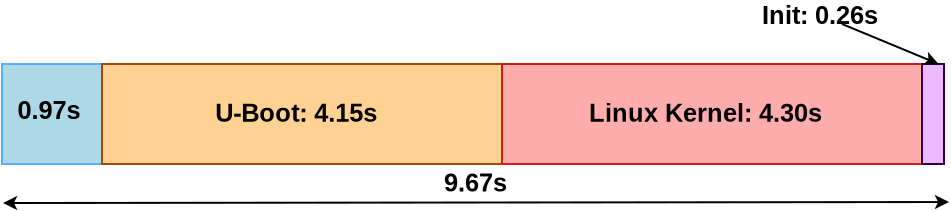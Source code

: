 <?xml version="1.0" encoding="UTF-8"?>
<dia:diagram xmlns:dia="http://www.lysator.liu.se/~alla/dia/">
  <dia:layer name="Arrière-plan" visible="true" active="true">
    <dia:object type="Flowchart - Box" version="0" id="O0">
      <dia:attribute name="obj_pos">
        <dia:point val="33,15"/>
      </dia:attribute>
      <dia:attribute name="obj_bb">
        <dia:rectangle val="32.95,14.95;38.05,20.05"/>
      </dia:attribute>
      <dia:attribute name="elem_corner">
        <dia:point val="33,15"/>
      </dia:attribute>
      <dia:attribute name="elem_width">
        <dia:real val="5"/>
      </dia:attribute>
      <dia:attribute name="elem_height">
        <dia:real val="5.0"/>
      </dia:attribute>
      <dia:attribute name="border_width">
        <dia:real val="0.1"/>
      </dia:attribute>
      <dia:attribute name="border_color">
        <dia:color val="#5cacff"/>
      </dia:attribute>
      <dia:attribute name="inner_color">
        <dia:color val="#add8e6"/>
      </dia:attribute>
      <dia:attribute name="show_background">
        <dia:boolean val="true"/>
      </dia:attribute>
      <dia:attribute name="padding">
        <dia:real val="0.5"/>
      </dia:attribute>
      <dia:attribute name="text">
        <dia:composite type="text">
          <dia:attribute name="string">
            <dia:string>##</dia:string>
          </dia:attribute>
          <dia:attribute name="font">
            <dia:font family="Liberation Sans" style="0" name="Courier"/>
          </dia:attribute>
          <dia:attribute name="height">
            <dia:real val="0.8"/>
          </dia:attribute>
          <dia:attribute name="pos">
            <dia:point val="35.5,17.695"/>
          </dia:attribute>
          <dia:attribute name="color">
            <dia:color val="#000000"/>
          </dia:attribute>
          <dia:attribute name="alignment">
            <dia:enum val="1"/>
          </dia:attribute>
        </dia:composite>
      </dia:attribute>
    </dia:object>
    <dia:object type="Flowchart - Box" version="0" id="O1">
      <dia:attribute name="obj_pos">
        <dia:point val="38,15"/>
      </dia:attribute>
      <dia:attribute name="obj_bb">
        <dia:rectangle val="37.95,14.95;58.05,20.05"/>
      </dia:attribute>
      <dia:attribute name="elem_corner">
        <dia:point val="38,15"/>
      </dia:attribute>
      <dia:attribute name="elem_width">
        <dia:real val="20"/>
      </dia:attribute>
      <dia:attribute name="elem_height">
        <dia:real val="5.0"/>
      </dia:attribute>
      <dia:attribute name="border_width">
        <dia:real val="0.1"/>
      </dia:attribute>
      <dia:attribute name="border_color">
        <dia:color val="#a34804"/>
      </dia:attribute>
      <dia:attribute name="inner_color">
        <dia:color val="#ffd192"/>
      </dia:attribute>
      <dia:attribute name="show_background">
        <dia:boolean val="true"/>
      </dia:attribute>
      <dia:attribute name="padding">
        <dia:real val="0.5"/>
      </dia:attribute>
      <dia:attribute name="text">
        <dia:composite type="text">
          <dia:attribute name="string">
            <dia:string>##</dia:string>
          </dia:attribute>
          <dia:attribute name="font">
            <dia:font family="Liberation Sans" style="0" name="Courier"/>
          </dia:attribute>
          <dia:attribute name="height">
            <dia:real val="0.8"/>
          </dia:attribute>
          <dia:attribute name="pos">
            <dia:point val="48,17.695"/>
          </dia:attribute>
          <dia:attribute name="color">
            <dia:color val="#000000"/>
          </dia:attribute>
          <dia:attribute name="alignment">
            <dia:enum val="1"/>
          </dia:attribute>
        </dia:composite>
      </dia:attribute>
    </dia:object>
    <dia:object type="Flowchart - Box" version="0" id="O2">
      <dia:attribute name="obj_pos">
        <dia:point val="58,15"/>
      </dia:attribute>
      <dia:attribute name="obj_bb">
        <dia:rectangle val="57.95,14.95;79.05,20.05"/>
      </dia:attribute>
      <dia:attribute name="elem_corner">
        <dia:point val="58,15"/>
      </dia:attribute>
      <dia:attribute name="elem_width">
        <dia:real val="21"/>
      </dia:attribute>
      <dia:attribute name="elem_height">
        <dia:real val="5.0"/>
      </dia:attribute>
      <dia:attribute name="border_width">
        <dia:real val="0.1"/>
      </dia:attribute>
      <dia:attribute name="border_color">
        <dia:color val="#cc1f1a"/>
      </dia:attribute>
      <dia:attribute name="inner_color">
        <dia:color val="#ffacac"/>
      </dia:attribute>
      <dia:attribute name="show_background">
        <dia:boolean val="true"/>
      </dia:attribute>
      <dia:attribute name="padding">
        <dia:real val="0.5"/>
      </dia:attribute>
      <dia:attribute name="text">
        <dia:composite type="text">
          <dia:attribute name="string">
            <dia:string>##</dia:string>
          </dia:attribute>
          <dia:attribute name="font">
            <dia:font family="Liberation Sans" style="0" name="Courier"/>
          </dia:attribute>
          <dia:attribute name="height">
            <dia:real val="0.8"/>
          </dia:attribute>
          <dia:attribute name="pos">
            <dia:point val="68.5,17.695"/>
          </dia:attribute>
          <dia:attribute name="color">
            <dia:color val="#000000"/>
          </dia:attribute>
          <dia:attribute name="alignment">
            <dia:enum val="1"/>
          </dia:attribute>
        </dia:composite>
      </dia:attribute>
    </dia:object>
    <dia:object type="Flowchart - Box" version="0" id="O3">
      <dia:attribute name="obj_pos">
        <dia:point val="79,15"/>
      </dia:attribute>
      <dia:attribute name="obj_bb">
        <dia:rectangle val="78.95,14.95;80.15,20.05"/>
      </dia:attribute>
      <dia:attribute name="elem_corner">
        <dia:point val="79,15"/>
      </dia:attribute>
      <dia:attribute name="elem_width">
        <dia:real val="1.1"/>
      </dia:attribute>
      <dia:attribute name="elem_height">
        <dia:real val="5.0"/>
      </dia:attribute>
      <dia:attribute name="border_width">
        <dia:real val="0.1"/>
      </dia:attribute>
      <dia:attribute name="border_color">
        <dia:color val="#2f004a"/>
      </dia:attribute>
      <dia:attribute name="inner_color">
        <dia:color val="#efb9ff"/>
      </dia:attribute>
      <dia:attribute name="show_background">
        <dia:boolean val="true"/>
      </dia:attribute>
      <dia:attribute name="padding">
        <dia:real val="0.5"/>
      </dia:attribute>
      <dia:attribute name="text">
        <dia:composite type="text">
          <dia:attribute name="string">
            <dia:string>##</dia:string>
          </dia:attribute>
          <dia:attribute name="font">
            <dia:font family="Liberation Sans" style="0" name="Courier"/>
          </dia:attribute>
          <dia:attribute name="height">
            <dia:real val="0.8"/>
          </dia:attribute>
          <dia:attribute name="pos">
            <dia:point val="79.55,17.695"/>
          </dia:attribute>
          <dia:attribute name="color">
            <dia:color val="#000000"/>
          </dia:attribute>
          <dia:attribute name="alignment">
            <dia:enum val="1"/>
          </dia:attribute>
        </dia:composite>
      </dia:attribute>
    </dia:object>
    <dia:object type="Standard - Text" version="1" id="O4">
      <dia:attribute name="obj_pos">
        <dia:point val="43.665,17.891"/>
      </dia:attribute>
      <dia:attribute name="obj_bb">
        <dia:rectangle val="43.665,16.841;52.302,18.159"/>
      </dia:attribute>
      <dia:attribute name="text">
        <dia:composite type="text">
          <dia:attribute name="string">
            <dia:string>#U-Boot: 4.15s#</dia:string>
          </dia:attribute>
          <dia:attribute name="font">
            <dia:font family="Liberation Sans" style="80" name="Courier"/>
          </dia:attribute>
          <dia:attribute name="height">
            <dia:real val="1.587"/>
          </dia:attribute>
          <dia:attribute name="pos">
            <dia:point val="43.665,17.891"/>
          </dia:attribute>
          <dia:attribute name="color">
            <dia:color val="#000000"/>
          </dia:attribute>
          <dia:attribute name="alignment">
            <dia:enum val="0"/>
          </dia:attribute>
        </dia:composite>
      </dia:attribute>
      <dia:attribute name="valign">
        <dia:enum val="3"/>
      </dia:attribute>
    </dia:object>
    <dia:object type="Standard - Text" version="1" id="O5">
      <dia:attribute name="obj_pos">
        <dia:point val="62.35,17.891"/>
      </dia:attribute>
      <dia:attribute name="obj_bb">
        <dia:rectangle val="62.35,16.841;74.617,18.159"/>
      </dia:attribute>
      <dia:attribute name="text">
        <dia:composite type="text">
          <dia:attribute name="string">
            <dia:string>#Linux Kernel: 4.30s#</dia:string>
          </dia:attribute>
          <dia:attribute name="font">
            <dia:font family="Liberation Sans" style="80" name="Courier"/>
          </dia:attribute>
          <dia:attribute name="height">
            <dia:real val="1.587"/>
          </dia:attribute>
          <dia:attribute name="pos">
            <dia:point val="62.35,17.891"/>
          </dia:attribute>
          <dia:attribute name="color">
            <dia:color val="#000000"/>
          </dia:attribute>
          <dia:attribute name="alignment">
            <dia:enum val="0"/>
          </dia:attribute>
        </dia:composite>
      </dia:attribute>
      <dia:attribute name="valign">
        <dia:enum val="3"/>
      </dia:attribute>
    </dia:object>
    <dia:object type="Standard - Text" version="1" id="O6">
      <dia:attribute name="obj_pos">
        <dia:point val="71,13"/>
      </dia:attribute>
      <dia:attribute name="obj_bb">
        <dia:rectangle val="71,11.95;77.453,13.268"/>
      </dia:attribute>
      <dia:attribute name="text">
        <dia:composite type="text">
          <dia:attribute name="string">
            <dia:string>#Init: 0.26s#</dia:string>
          </dia:attribute>
          <dia:attribute name="font">
            <dia:font family="Liberation Sans" style="80" name="Courier"/>
          </dia:attribute>
          <dia:attribute name="height">
            <dia:real val="1.587"/>
          </dia:attribute>
          <dia:attribute name="pos">
            <dia:point val="71,13"/>
          </dia:attribute>
          <dia:attribute name="color">
            <dia:color val="#000000"/>
          </dia:attribute>
          <dia:attribute name="alignment">
            <dia:enum val="0"/>
          </dia:attribute>
        </dia:composite>
      </dia:attribute>
      <dia:attribute name="valign">
        <dia:enum val="3"/>
      </dia:attribute>
    </dia:object>
    <dia:object type="Standard - Text" version="1" id="O7">
      <dia:attribute name="obj_pos">
        <dia:point val="33.771,17.75"/>
      </dia:attribute>
      <dia:attribute name="obj_bb">
        <dia:rectangle val="33.771,16.7;37.229,18.017"/>
      </dia:attribute>
      <dia:attribute name="text">
        <dia:composite type="text">
          <dia:attribute name="string">
            <dia:string>#0.97s#</dia:string>
          </dia:attribute>
          <dia:attribute name="font">
            <dia:font family="Liberation Sans" style="80" name="Courier"/>
          </dia:attribute>
          <dia:attribute name="height">
            <dia:real val="1.587"/>
          </dia:attribute>
          <dia:attribute name="pos">
            <dia:point val="33.771,17.75"/>
          </dia:attribute>
          <dia:attribute name="color">
            <dia:color val="#000000"/>
          </dia:attribute>
          <dia:attribute name="alignment">
            <dia:enum val="0"/>
          </dia:attribute>
        </dia:composite>
      </dia:attribute>
      <dia:attribute name="valign">
        <dia:enum val="3"/>
      </dia:attribute>
    </dia:object>
    <dia:object type="Standard - Line" version="0" id="O8">
      <dia:attribute name="obj_pos">
        <dia:point val="75,13"/>
      </dia:attribute>
      <dia:attribute name="obj_bb">
        <dia:rectangle val="74.935,12.935;79.928,15.11"/>
      </dia:attribute>
      <dia:attribute name="conn_endpoints">
        <dia:point val="75,13"/>
        <dia:point val="79.825,15"/>
      </dia:attribute>
      <dia:attribute name="numcp">
        <dia:int val="1"/>
      </dia:attribute>
      <dia:attribute name="end_arrow">
        <dia:enum val="22"/>
      </dia:attribute>
      <dia:attribute name="end_arrow_length">
        <dia:real val="0.5"/>
      </dia:attribute>
      <dia:attribute name="end_arrow_width">
        <dia:real val="0.5"/>
      </dia:attribute>
      <dia:connections>
        <dia:connection handle="1" to="O3" connection="3"/>
      </dia:connections>
    </dia:object>
    <dia:object type="Standard - Line" version="0" id="O9">
      <dia:attribute name="obj_pos">
        <dia:point val="33.05,21.95"/>
      </dia:attribute>
      <dia:attribute name="obj_bb">
        <dia:rectangle val="33,21.539;80.4,22.311"/>
      </dia:attribute>
      <dia:attribute name="conn_endpoints">
        <dia:point val="33.05,21.95"/>
        <dia:point val="80.35,21.9"/>
      </dia:attribute>
      <dia:attribute name="numcp">
        <dia:int val="1"/>
      </dia:attribute>
      <dia:attribute name="start_arrow">
        <dia:enum val="22"/>
      </dia:attribute>
      <dia:attribute name="start_arrow_length">
        <dia:real val="0.5"/>
      </dia:attribute>
      <dia:attribute name="start_arrow_width">
        <dia:real val="0.5"/>
      </dia:attribute>
      <dia:attribute name="end_arrow">
        <dia:enum val="22"/>
      </dia:attribute>
      <dia:attribute name="end_arrow_length">
        <dia:real val="0.5"/>
      </dia:attribute>
      <dia:attribute name="end_arrow_width">
        <dia:real val="0.5"/>
      </dia:attribute>
    </dia:object>
    <dia:object type="Standard - Text" version="1" id="O10">
      <dia:attribute name="obj_pos">
        <dia:point val="55.1,21.375"/>
      </dia:attribute>
      <dia:attribute name="obj_bb">
        <dia:rectangle val="55.1,20.325;58.558,21.642"/>
      </dia:attribute>
      <dia:attribute name="text">
        <dia:composite type="text">
          <dia:attribute name="string">
            <dia:string>#9.67s#</dia:string>
          </dia:attribute>
          <dia:attribute name="font">
            <dia:font family="Liberation Sans" style="80" name="Courier"/>
          </dia:attribute>
          <dia:attribute name="height">
            <dia:real val="1.587"/>
          </dia:attribute>
          <dia:attribute name="pos">
            <dia:point val="55.1,21.375"/>
          </dia:attribute>
          <dia:attribute name="color">
            <dia:color val="#000000"/>
          </dia:attribute>
          <dia:attribute name="alignment">
            <dia:enum val="0"/>
          </dia:attribute>
        </dia:composite>
      </dia:attribute>
      <dia:attribute name="valign">
        <dia:enum val="3"/>
      </dia:attribute>
    </dia:object>
  </dia:layer>
</dia:diagram>
